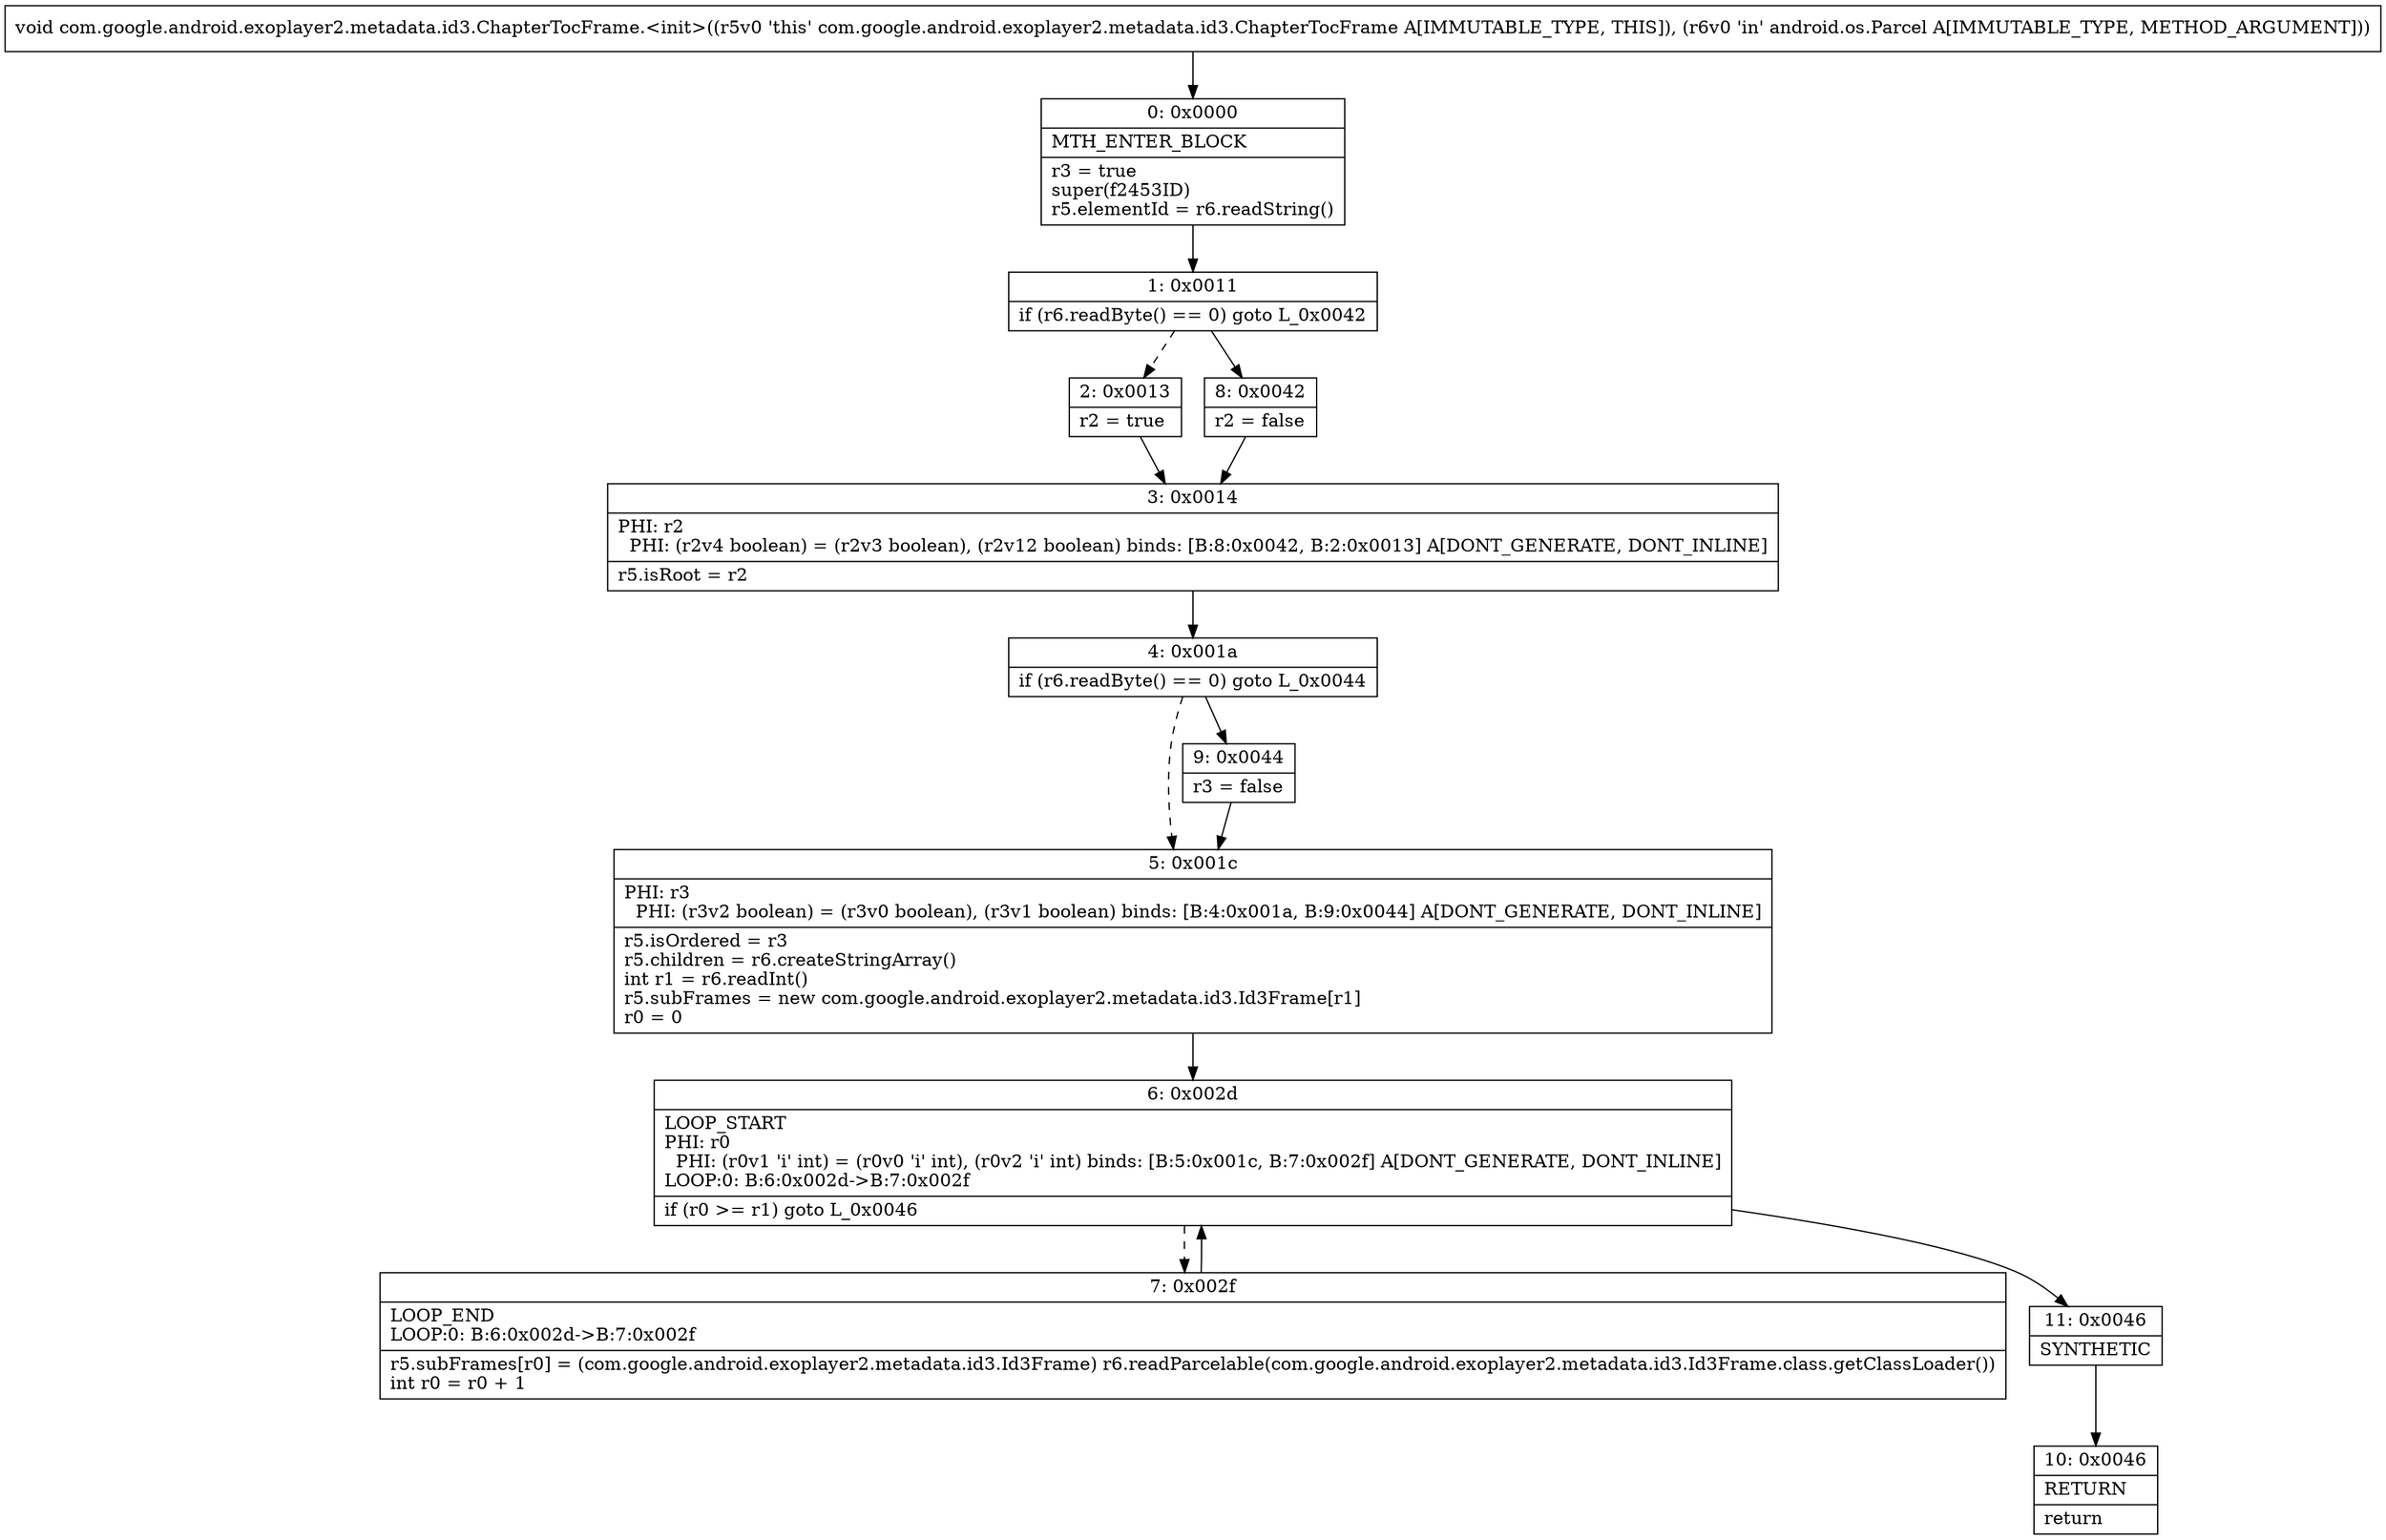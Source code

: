 digraph "CFG forcom.google.android.exoplayer2.metadata.id3.ChapterTocFrame.\<init\>(Landroid\/os\/Parcel;)V" {
Node_0 [shape=record,label="{0\:\ 0x0000|MTH_ENTER_BLOCK\l|r3 = true\lsuper(f2453ID)\lr5.elementId = r6.readString()\l}"];
Node_1 [shape=record,label="{1\:\ 0x0011|if (r6.readByte() == 0) goto L_0x0042\l}"];
Node_2 [shape=record,label="{2\:\ 0x0013|r2 = true\l}"];
Node_3 [shape=record,label="{3\:\ 0x0014|PHI: r2 \l  PHI: (r2v4 boolean) = (r2v3 boolean), (r2v12 boolean) binds: [B:8:0x0042, B:2:0x0013] A[DONT_GENERATE, DONT_INLINE]\l|r5.isRoot = r2\l}"];
Node_4 [shape=record,label="{4\:\ 0x001a|if (r6.readByte() == 0) goto L_0x0044\l}"];
Node_5 [shape=record,label="{5\:\ 0x001c|PHI: r3 \l  PHI: (r3v2 boolean) = (r3v0 boolean), (r3v1 boolean) binds: [B:4:0x001a, B:9:0x0044] A[DONT_GENERATE, DONT_INLINE]\l|r5.isOrdered = r3\lr5.children = r6.createStringArray()\lint r1 = r6.readInt()\lr5.subFrames = new com.google.android.exoplayer2.metadata.id3.Id3Frame[r1]\lr0 = 0\l}"];
Node_6 [shape=record,label="{6\:\ 0x002d|LOOP_START\lPHI: r0 \l  PHI: (r0v1 'i' int) = (r0v0 'i' int), (r0v2 'i' int) binds: [B:5:0x001c, B:7:0x002f] A[DONT_GENERATE, DONT_INLINE]\lLOOP:0: B:6:0x002d\-\>B:7:0x002f\l|if (r0 \>= r1) goto L_0x0046\l}"];
Node_7 [shape=record,label="{7\:\ 0x002f|LOOP_END\lLOOP:0: B:6:0x002d\-\>B:7:0x002f\l|r5.subFrames[r0] = (com.google.android.exoplayer2.metadata.id3.Id3Frame) r6.readParcelable(com.google.android.exoplayer2.metadata.id3.Id3Frame.class.getClassLoader())\lint r0 = r0 + 1\l}"];
Node_8 [shape=record,label="{8\:\ 0x0042|r2 = false\l}"];
Node_9 [shape=record,label="{9\:\ 0x0044|r3 = false\l}"];
Node_10 [shape=record,label="{10\:\ 0x0046|RETURN\l|return\l}"];
Node_11 [shape=record,label="{11\:\ 0x0046|SYNTHETIC\l}"];
MethodNode[shape=record,label="{void com.google.android.exoplayer2.metadata.id3.ChapterTocFrame.\<init\>((r5v0 'this' com.google.android.exoplayer2.metadata.id3.ChapterTocFrame A[IMMUTABLE_TYPE, THIS]), (r6v0 'in' android.os.Parcel A[IMMUTABLE_TYPE, METHOD_ARGUMENT])) }"];
MethodNode -> Node_0;
Node_0 -> Node_1;
Node_1 -> Node_2[style=dashed];
Node_1 -> Node_8;
Node_2 -> Node_3;
Node_3 -> Node_4;
Node_4 -> Node_5[style=dashed];
Node_4 -> Node_9;
Node_5 -> Node_6;
Node_6 -> Node_7[style=dashed];
Node_6 -> Node_11;
Node_7 -> Node_6;
Node_8 -> Node_3;
Node_9 -> Node_5;
Node_11 -> Node_10;
}

